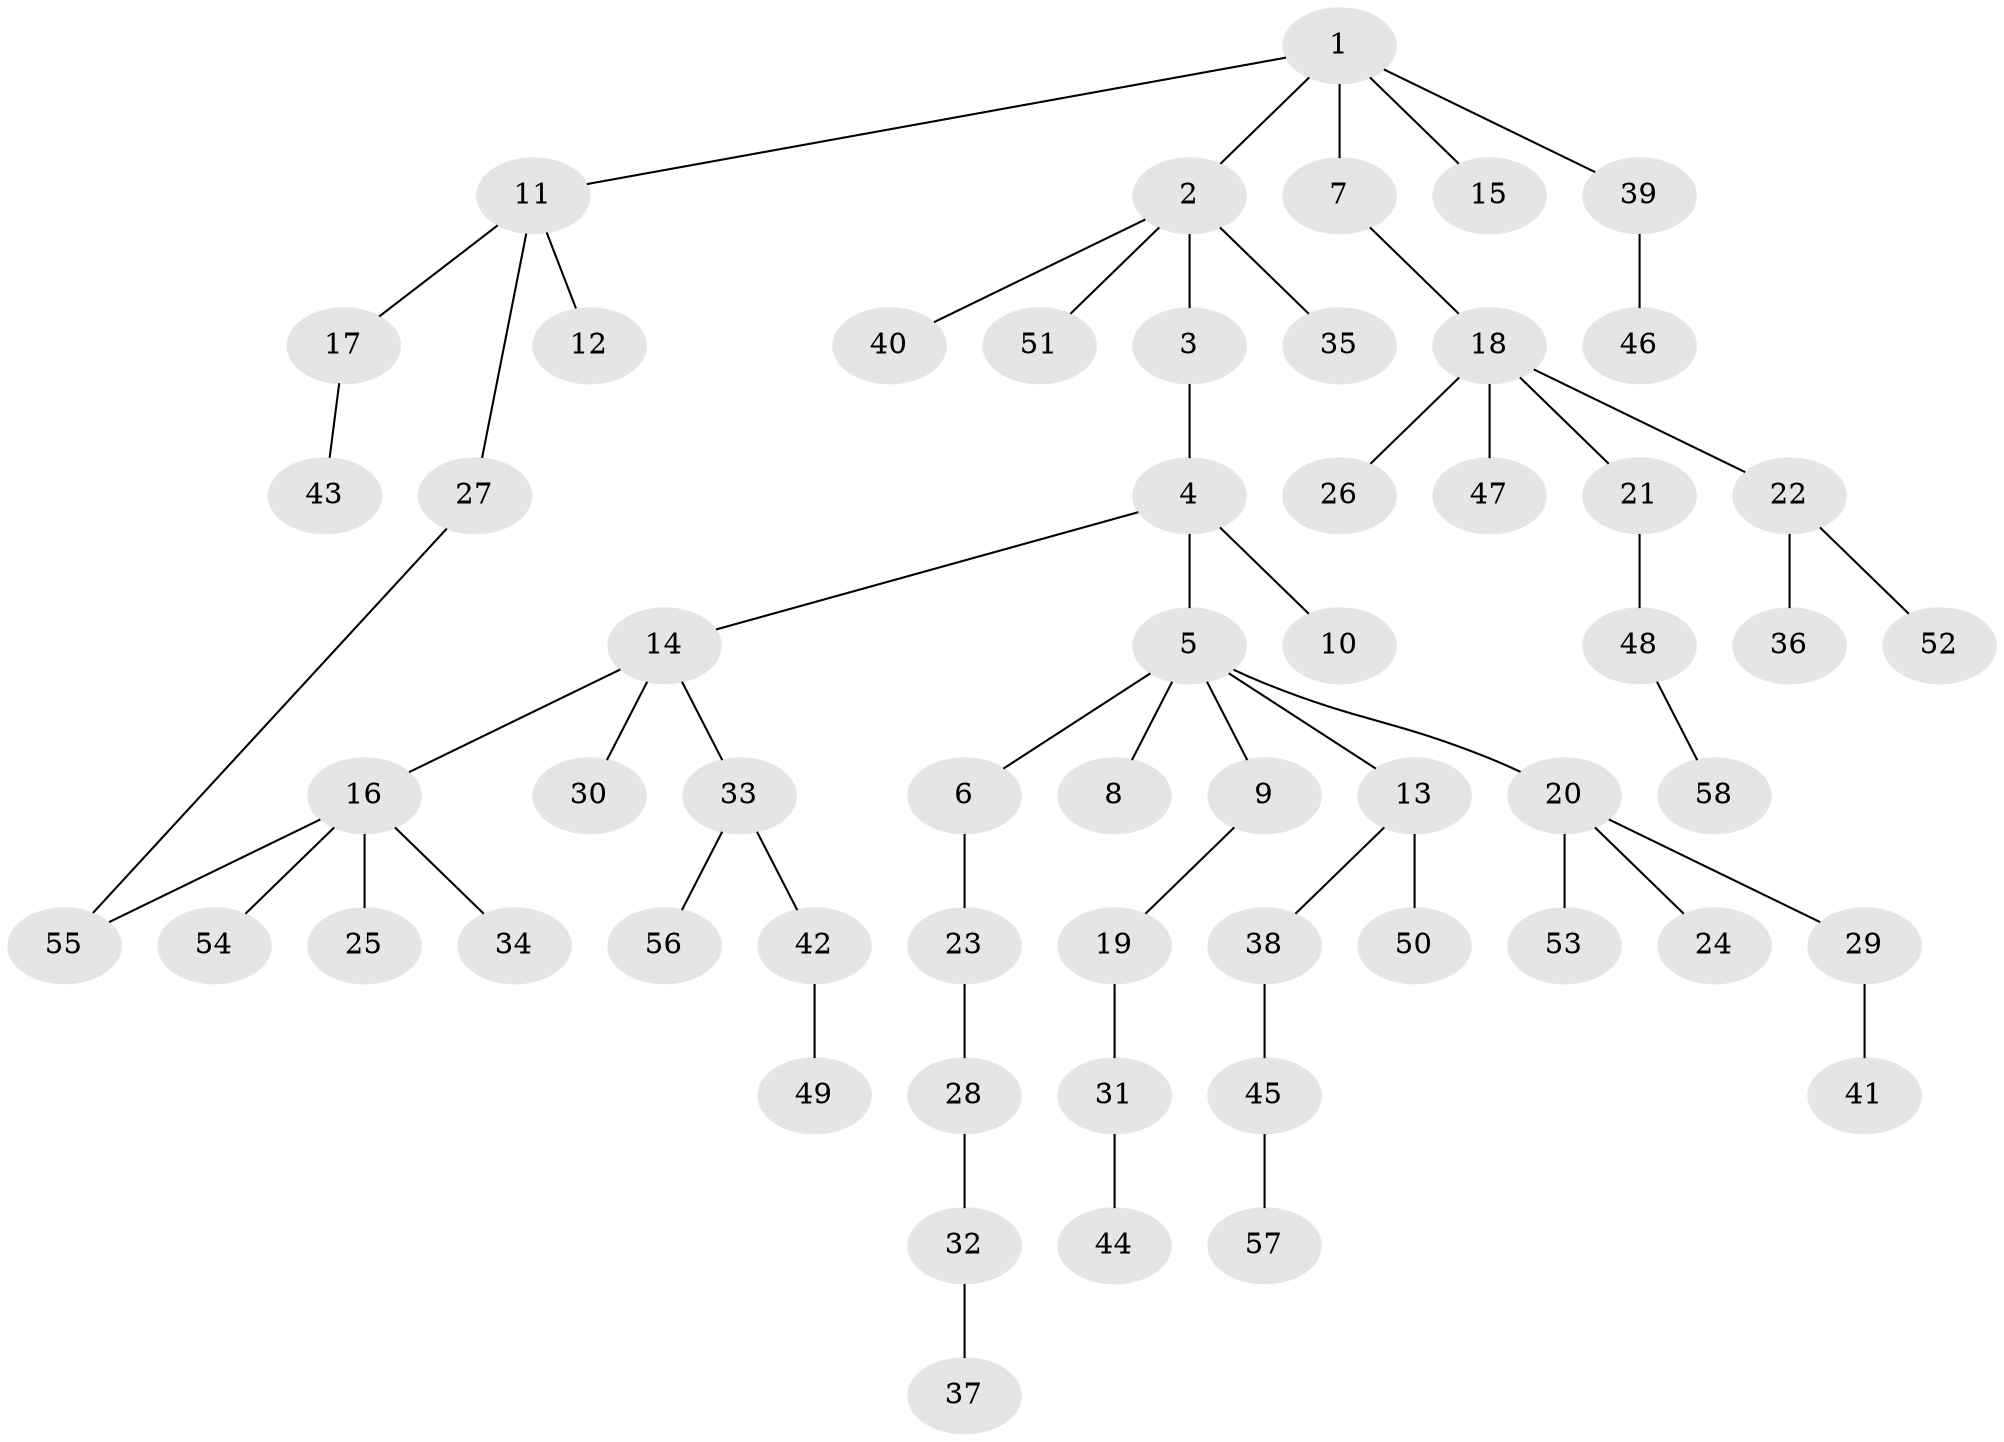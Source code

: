 // coarse degree distribution, {4: 0.07317073170731707, 2: 0.3902439024390244, 3: 0.0975609756097561, 5: 0.04878048780487805, 1: 0.3902439024390244}
// Generated by graph-tools (version 1.1) at 2025/49/03/04/25 22:49:14]
// undirected, 58 vertices, 58 edges
graph export_dot {
  node [color=gray90,style=filled];
  1;
  2;
  3;
  4;
  5;
  6;
  7;
  8;
  9;
  10;
  11;
  12;
  13;
  14;
  15;
  16;
  17;
  18;
  19;
  20;
  21;
  22;
  23;
  24;
  25;
  26;
  27;
  28;
  29;
  30;
  31;
  32;
  33;
  34;
  35;
  36;
  37;
  38;
  39;
  40;
  41;
  42;
  43;
  44;
  45;
  46;
  47;
  48;
  49;
  50;
  51;
  52;
  53;
  54;
  55;
  56;
  57;
  58;
  1 -- 2;
  1 -- 7;
  1 -- 11;
  1 -- 15;
  1 -- 39;
  2 -- 3;
  2 -- 35;
  2 -- 40;
  2 -- 51;
  3 -- 4;
  4 -- 5;
  4 -- 10;
  4 -- 14;
  5 -- 6;
  5 -- 8;
  5 -- 9;
  5 -- 13;
  5 -- 20;
  6 -- 23;
  7 -- 18;
  9 -- 19;
  11 -- 12;
  11 -- 17;
  11 -- 27;
  13 -- 38;
  13 -- 50;
  14 -- 16;
  14 -- 30;
  14 -- 33;
  16 -- 25;
  16 -- 34;
  16 -- 54;
  16 -- 55;
  17 -- 43;
  18 -- 21;
  18 -- 22;
  18 -- 26;
  18 -- 47;
  19 -- 31;
  20 -- 24;
  20 -- 29;
  20 -- 53;
  21 -- 48;
  22 -- 36;
  22 -- 52;
  23 -- 28;
  27 -- 55;
  28 -- 32;
  29 -- 41;
  31 -- 44;
  32 -- 37;
  33 -- 42;
  33 -- 56;
  38 -- 45;
  39 -- 46;
  42 -- 49;
  45 -- 57;
  48 -- 58;
}
